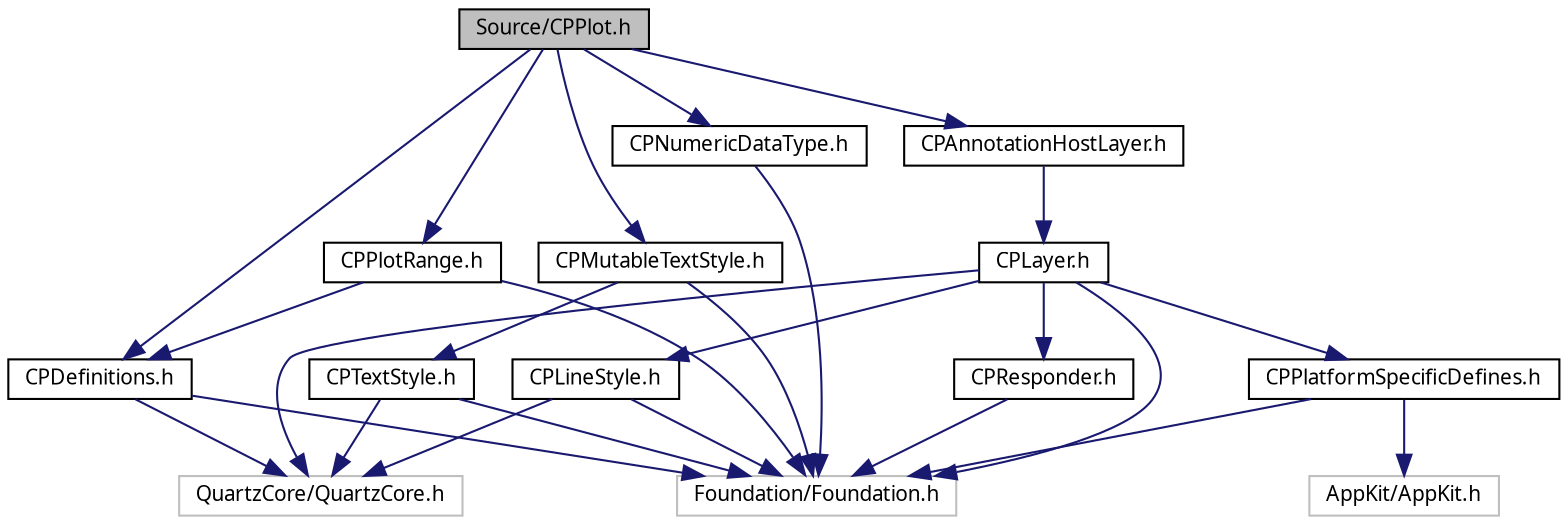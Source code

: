 digraph G
{
  bgcolor="transparent";
  edge [fontname="Lucinda Grande",fontsize="10",labelfontname="Lucinda Grande",labelfontsize="10"];
  node [fontname="Lucinda Grande",fontsize="10",shape=record];
  Node1 [label="Source/CPPlot.h",height=0.2,width=0.4,color="black", fillcolor="grey75", style="filled" fontcolor="black"];
  Node1 -> Node2 [color="midnightblue",fontsize="10",style="solid",fontname="Lucinda Grande"];
  Node2 [label="CPPlotRange.h",height=0.2,width=0.4,color="black",URL="$_c_p_plot_range_8h.html"];
  Node2 -> Node3 [color="midnightblue",fontsize="10",style="solid",fontname="Lucinda Grande"];
  Node3 [label="CPDefinitions.h",height=0.2,width=0.4,color="black",URL="$_c_p_definitions_8h.html"];
  Node3 -> Node4 [color="midnightblue",fontsize="10",style="solid",fontname="Lucinda Grande"];
  Node4 [label="Foundation/Foundation.h",height=0.2,width=0.4,color="grey75"];
  Node3 -> Node5 [color="midnightblue",fontsize="10",style="solid",fontname="Lucinda Grande"];
  Node5 [label="QuartzCore/QuartzCore.h",height=0.2,width=0.4,color="grey75"];
  Node2 -> Node4 [color="midnightblue",fontsize="10",style="solid",fontname="Lucinda Grande"];
  Node1 -> Node6 [color="midnightblue",fontsize="10",style="solid",fontname="Lucinda Grande"];
  Node6 [label="CPNumericDataType.h",height=0.2,width=0.4,color="black",URL="$_c_p_numeric_data_type_8h.html"];
  Node6 -> Node4 [color="midnightblue",fontsize="10",style="solid",fontname="Lucinda Grande"];
  Node1 -> Node7 [color="midnightblue",fontsize="10",style="solid",fontname="Lucinda Grande"];
  Node7 [label="CPAnnotationHostLayer.h",height=0.2,width=0.4,color="black",URL="$_c_p_annotation_host_layer_8h_source.html"];
  Node7 -> Node8 [color="midnightblue",fontsize="10",style="solid",fontname="Lucinda Grande"];
  Node8 [label="CPLayer.h",height=0.2,width=0.4,color="black",URL="$_c_p_layer_8h_source.html"];
  Node8 -> Node5 [color="midnightblue",fontsize="10",style="solid",fontname="Lucinda Grande"];
  Node8 -> Node9 [color="midnightblue",fontsize="10",style="solid",fontname="Lucinda Grande"];
  Node9 [label="CPLineStyle.h",height=0.2,width=0.4,color="black",URL="$_c_p_line_style_8h_source.html"];
  Node9 -> Node5 [color="midnightblue",fontsize="10",style="solid",fontname="Lucinda Grande"];
  Node9 -> Node4 [color="midnightblue",fontsize="10",style="solid",fontname="Lucinda Grande"];
  Node8 -> Node10 [color="midnightblue",fontsize="10",style="solid",fontname="Lucinda Grande"];
  Node10 [label="CPResponder.h",height=0.2,width=0.4,color="black",URL="$_c_p_responder_8h_source.html"];
  Node10 -> Node4 [color="midnightblue",fontsize="10",style="solid",fontname="Lucinda Grande"];
  Node8 -> Node11 [color="midnightblue",fontsize="10",style="solid",fontname="Lucinda Grande"];
  Node11 [label="CPPlatformSpecificDefines.h",height=0.2,width=0.4,color="black",URL="$_c_p_platform_specific_defines_8h.html"];
  Node11 -> Node4 [color="midnightblue",fontsize="10",style="solid",fontname="Lucinda Grande"];
  Node11 -> Node12 [color="midnightblue",fontsize="10",style="solid",fontname="Lucinda Grande"];
  Node12 [label="AppKit/AppKit.h",height=0.2,width=0.4,color="grey75"];
  Node8 -> Node4 [color="midnightblue",fontsize="10",style="solid",fontname="Lucinda Grande"];
  Node1 -> Node13 [color="midnightblue",fontsize="10",style="solid",fontname="Lucinda Grande"];
  Node13 [label="CPMutableTextStyle.h",height=0.2,width=0.4,color="black",URL="$_c_p_mutable_text_style_8h_source.html"];
  Node13 -> Node14 [color="midnightblue",fontsize="10",style="solid",fontname="Lucinda Grande"];
  Node14 [label="CPTextStyle.h",height=0.2,width=0.4,color="black",URL="$_c_p_text_style_8h_source.html"];
  Node14 -> Node4 [color="midnightblue",fontsize="10",style="solid",fontname="Lucinda Grande"];
  Node14 -> Node5 [color="midnightblue",fontsize="10",style="solid",fontname="Lucinda Grande"];
  Node13 -> Node4 [color="midnightblue",fontsize="10",style="solid",fontname="Lucinda Grande"];
  Node1 -> Node3 [color="midnightblue",fontsize="10",style="solid",fontname="Lucinda Grande"];
}
